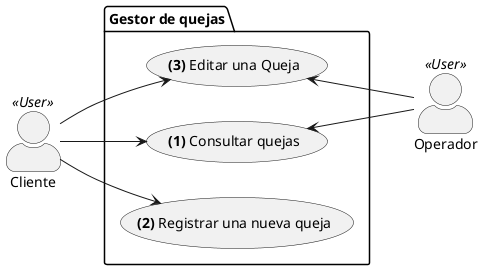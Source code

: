 @startuml quejas
left to right direction
skinparam actorStyle awesome

actor Operador <<User>>
actor Cliente <<User>>

package "Gestor de quejas" {
  usecase "<b>(1)</b> Consultar quejas" as consultarQuejas
  usecase "<b>(2)</b> Registrar una nueva queja" as registrarQueja
  usecase "<b>(3)</b> Editar una Queja" as editarQueja
}

Operador -up-> consultarQuejas
Operador -up-> editarQueja

Cliente --> consultarQuejas
Cliente --> editarQueja
Cliente --> registrarQueja

@enduml